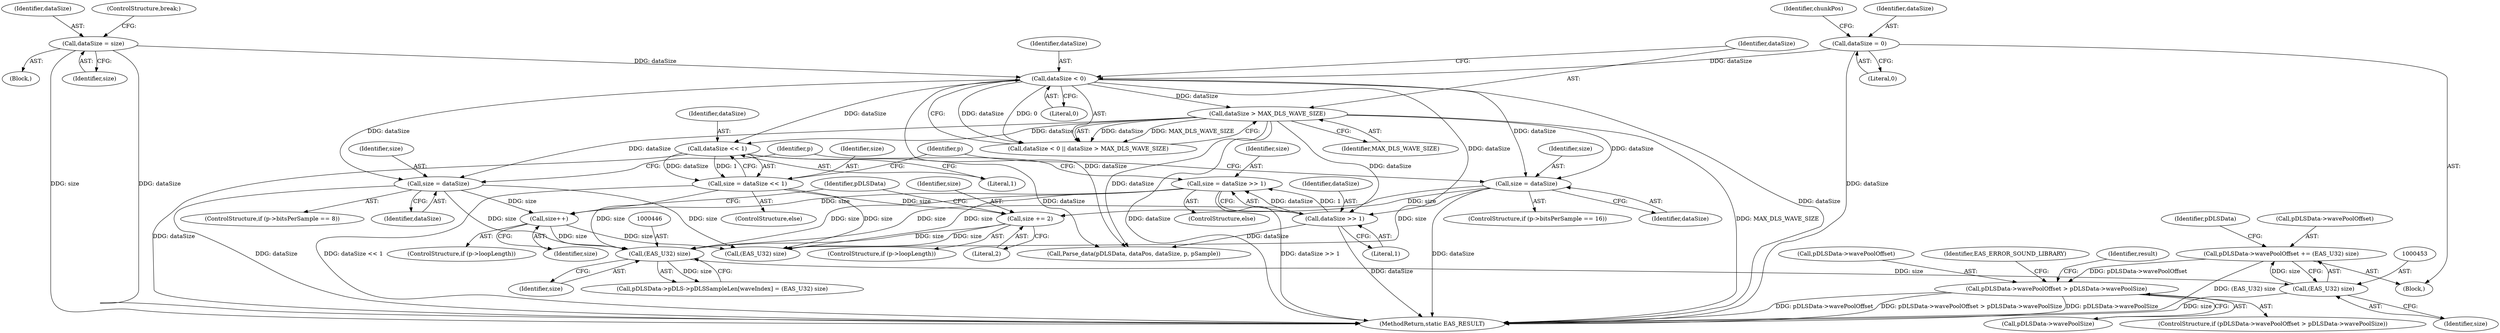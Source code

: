 digraph "0_Android_e999f077f6ef59d20282f1e04786816a31fb8be6@pointer" {
"1000448" [label="(Call,pDLSData->wavePoolOffset += (EAS_U32) size)"];
"1000452" [label="(Call,(EAS_U32) size)"];
"1000445" [label="(Call,(EAS_U32) size)"];
"1000364" [label="(Call,size = dataSize >> 1)"];
"1000366" [label="(Call,dataSize >> 1)"];
"1000257" [label="(Call,dataSize < 0)"];
"1000249" [label="(Call,dataSize = size)"];
"1000146" [label="(Call,dataSize = 0)"];
"1000260" [label="(Call,dataSize > MAX_DLS_WAVE_SIZE)"];
"1000396" [label="(Call,size += 2)"];
"1000383" [label="(Call,size = dataSize)"];
"1000387" [label="(Call,size = dataSize << 1)"];
"1000389" [label="(Call,dataSize << 1)"];
"1000360" [label="(Call,size = dataSize)"];
"1000373" [label="(Call,size++)"];
"1000456" [label="(Call,pDLSData->wavePoolOffset > pDLSData->wavePoolSize)"];
"1000368" [label="(Literal,1)"];
"1000250" [label="(Identifier,dataSize)"];
"1000373" [label="(Call,size++)"];
"1000396" [label="(Call,size += 2)"];
"1000251" [label="(Identifier,size)"];
"1000385" [label="(Identifier,dataSize)"];
"1000449" [label="(Call,pDLSData->wavePoolOffset)"];
"1000460" [label="(Call,pDLSData->wavePoolSize)"];
"1000369" [label="(ControlStructure,if (p->loopLength))"];
"1000153" [label="(Identifier,chunkPos)"];
"1000392" [label="(ControlStructure,if (p->loopLength))"];
"1000398" [label="(Literal,2)"];
"1000364" [label="(Call,size = dataSize >> 1)"];
"1000147" [label="(Identifier,dataSize)"];
"1000252" [label="(ControlStructure,break;)"];
"1000391" [label="(Literal,1)"];
"1000361" [label="(Identifier,size)"];
"1000258" [label="(Identifier,dataSize)"];
"1000261" [label="(Identifier,dataSize)"];
"1000402" [label="(Identifier,pDLSData)"];
"1000374" [label="(Identifier,size)"];
"1000228" [label="(Block,)"];
"1000466" [label="(Identifier,EAS_ERROR_SOUND_LIBRARY)"];
"1000470" [label="(Identifier,result)"];
"1000256" [label="(Call,dataSize < 0 || dataSize > MAX_DLS_WAVE_SIZE)"];
"1000482" [label="(MethodReturn,static EAS_RESULT)"];
"1000458" [label="(Identifier,pDLSData)"];
"1000447" [label="(Identifier,size)"];
"1000454" [label="(Identifier,size)"];
"1000257" [label="(Call,dataSize < 0)"];
"1000437" [label="(Call,pDLSData->pDLS->pDLSSampleLen[waveIndex] = (EAS_U32) size)"];
"1000127" [label="(Block,)"];
"1000354" [label="(ControlStructure,if (p->bitsPerSample == 8))"];
"1000362" [label="(Identifier,dataSize)"];
"1000388" [label="(Identifier,size)"];
"1000260" [label="(Call,dataSize > MAX_DLS_WAVE_SIZE)"];
"1000360" [label="(Call,size = dataSize)"];
"1000363" [label="(ControlStructure,else)"];
"1000383" [label="(Call,size = dataSize)"];
"1000456" [label="(Call,pDLSData->wavePoolOffset > pDLSData->wavePoolSize)"];
"1000386" [label="(ControlStructure,else)"];
"1000457" [label="(Call,pDLSData->wavePoolOffset)"];
"1000249" [label="(Call,dataSize = size)"];
"1000365" [label="(Identifier,size)"];
"1000367" [label="(Identifier,dataSize)"];
"1000371" [label="(Identifier,p)"];
"1000377" [label="(ControlStructure,if (p->bitsPerSample == 16))"];
"1000389" [label="(Call,dataSize << 1)"];
"1000452" [label="(Call,(EAS_U32) size)"];
"1000397" [label="(Identifier,size)"];
"1000390" [label="(Identifier,dataSize)"];
"1000262" [label="(Identifier,MAX_DLS_WAVE_SIZE)"];
"1000366" [label="(Call,dataSize >> 1)"];
"1000471" [label="(Call,Parse_data(pDLSData, dataPos, dataSize, p, pSample))"];
"1000146" [label="(Call,dataSize = 0)"];
"1000445" [label="(Call,(EAS_U32) size)"];
"1000448" [label="(Call,pDLSData->wavePoolOffset += (EAS_U32) size)"];
"1000410" [label="(Call,(EAS_U32) size)"];
"1000384" [label="(Identifier,size)"];
"1000148" [label="(Literal,0)"];
"1000259" [label="(Literal,0)"];
"1000455" [label="(ControlStructure,if (pDLSData->wavePoolOffset > pDLSData->wavePoolSize))"];
"1000387" [label="(Call,size = dataSize << 1)"];
"1000394" [label="(Identifier,p)"];
"1000448" -> "1000127"  [label="AST: "];
"1000448" -> "1000452"  [label="CFG: "];
"1000449" -> "1000448"  [label="AST: "];
"1000452" -> "1000448"  [label="AST: "];
"1000458" -> "1000448"  [label="CFG: "];
"1000448" -> "1000482"  [label="DDG: (EAS_U32) size"];
"1000452" -> "1000448"  [label="DDG: size"];
"1000448" -> "1000456"  [label="DDG: pDLSData->wavePoolOffset"];
"1000452" -> "1000454"  [label="CFG: "];
"1000453" -> "1000452"  [label="AST: "];
"1000454" -> "1000452"  [label="AST: "];
"1000452" -> "1000482"  [label="DDG: size"];
"1000445" -> "1000452"  [label="DDG: size"];
"1000445" -> "1000437"  [label="AST: "];
"1000445" -> "1000447"  [label="CFG: "];
"1000446" -> "1000445"  [label="AST: "];
"1000447" -> "1000445"  [label="AST: "];
"1000437" -> "1000445"  [label="CFG: "];
"1000445" -> "1000437"  [label="DDG: size"];
"1000364" -> "1000445"  [label="DDG: size"];
"1000396" -> "1000445"  [label="DDG: size"];
"1000360" -> "1000445"  [label="DDG: size"];
"1000383" -> "1000445"  [label="DDG: size"];
"1000387" -> "1000445"  [label="DDG: size"];
"1000373" -> "1000445"  [label="DDG: size"];
"1000364" -> "1000363"  [label="AST: "];
"1000364" -> "1000366"  [label="CFG: "];
"1000365" -> "1000364"  [label="AST: "];
"1000366" -> "1000364"  [label="AST: "];
"1000371" -> "1000364"  [label="CFG: "];
"1000364" -> "1000482"  [label="DDG: dataSize >> 1"];
"1000366" -> "1000364"  [label="DDG: dataSize"];
"1000366" -> "1000364"  [label="DDG: 1"];
"1000364" -> "1000373"  [label="DDG: size"];
"1000364" -> "1000410"  [label="DDG: size"];
"1000366" -> "1000368"  [label="CFG: "];
"1000367" -> "1000366"  [label="AST: "];
"1000368" -> "1000366"  [label="AST: "];
"1000366" -> "1000482"  [label="DDG: dataSize"];
"1000257" -> "1000366"  [label="DDG: dataSize"];
"1000260" -> "1000366"  [label="DDG: dataSize"];
"1000366" -> "1000471"  [label="DDG: dataSize"];
"1000257" -> "1000256"  [label="AST: "];
"1000257" -> "1000259"  [label="CFG: "];
"1000258" -> "1000257"  [label="AST: "];
"1000259" -> "1000257"  [label="AST: "];
"1000261" -> "1000257"  [label="CFG: "];
"1000256" -> "1000257"  [label="CFG: "];
"1000257" -> "1000482"  [label="DDG: dataSize"];
"1000257" -> "1000256"  [label="DDG: dataSize"];
"1000257" -> "1000256"  [label="DDG: 0"];
"1000249" -> "1000257"  [label="DDG: dataSize"];
"1000146" -> "1000257"  [label="DDG: dataSize"];
"1000257" -> "1000260"  [label="DDG: dataSize"];
"1000257" -> "1000360"  [label="DDG: dataSize"];
"1000257" -> "1000383"  [label="DDG: dataSize"];
"1000257" -> "1000389"  [label="DDG: dataSize"];
"1000257" -> "1000471"  [label="DDG: dataSize"];
"1000249" -> "1000228"  [label="AST: "];
"1000249" -> "1000251"  [label="CFG: "];
"1000250" -> "1000249"  [label="AST: "];
"1000251" -> "1000249"  [label="AST: "];
"1000252" -> "1000249"  [label="CFG: "];
"1000249" -> "1000482"  [label="DDG: size"];
"1000249" -> "1000482"  [label="DDG: dataSize"];
"1000146" -> "1000127"  [label="AST: "];
"1000146" -> "1000148"  [label="CFG: "];
"1000147" -> "1000146"  [label="AST: "];
"1000148" -> "1000146"  [label="AST: "];
"1000153" -> "1000146"  [label="CFG: "];
"1000146" -> "1000482"  [label="DDG: dataSize"];
"1000260" -> "1000256"  [label="AST: "];
"1000260" -> "1000262"  [label="CFG: "];
"1000261" -> "1000260"  [label="AST: "];
"1000262" -> "1000260"  [label="AST: "];
"1000256" -> "1000260"  [label="CFG: "];
"1000260" -> "1000482"  [label="DDG: MAX_DLS_WAVE_SIZE"];
"1000260" -> "1000482"  [label="DDG: dataSize"];
"1000260" -> "1000256"  [label="DDG: dataSize"];
"1000260" -> "1000256"  [label="DDG: MAX_DLS_WAVE_SIZE"];
"1000260" -> "1000360"  [label="DDG: dataSize"];
"1000260" -> "1000383"  [label="DDG: dataSize"];
"1000260" -> "1000389"  [label="DDG: dataSize"];
"1000260" -> "1000471"  [label="DDG: dataSize"];
"1000396" -> "1000392"  [label="AST: "];
"1000396" -> "1000398"  [label="CFG: "];
"1000397" -> "1000396"  [label="AST: "];
"1000398" -> "1000396"  [label="AST: "];
"1000402" -> "1000396"  [label="CFG: "];
"1000383" -> "1000396"  [label="DDG: size"];
"1000387" -> "1000396"  [label="DDG: size"];
"1000396" -> "1000410"  [label="DDG: size"];
"1000383" -> "1000377"  [label="AST: "];
"1000383" -> "1000385"  [label="CFG: "];
"1000384" -> "1000383"  [label="AST: "];
"1000385" -> "1000383"  [label="AST: "];
"1000394" -> "1000383"  [label="CFG: "];
"1000383" -> "1000482"  [label="DDG: dataSize"];
"1000383" -> "1000410"  [label="DDG: size"];
"1000387" -> "1000386"  [label="AST: "];
"1000387" -> "1000389"  [label="CFG: "];
"1000388" -> "1000387"  [label="AST: "];
"1000389" -> "1000387"  [label="AST: "];
"1000394" -> "1000387"  [label="CFG: "];
"1000387" -> "1000482"  [label="DDG: dataSize << 1"];
"1000389" -> "1000387"  [label="DDG: dataSize"];
"1000389" -> "1000387"  [label="DDG: 1"];
"1000387" -> "1000410"  [label="DDG: size"];
"1000389" -> "1000391"  [label="CFG: "];
"1000390" -> "1000389"  [label="AST: "];
"1000391" -> "1000389"  [label="AST: "];
"1000389" -> "1000482"  [label="DDG: dataSize"];
"1000389" -> "1000471"  [label="DDG: dataSize"];
"1000360" -> "1000354"  [label="AST: "];
"1000360" -> "1000362"  [label="CFG: "];
"1000361" -> "1000360"  [label="AST: "];
"1000362" -> "1000360"  [label="AST: "];
"1000371" -> "1000360"  [label="CFG: "];
"1000360" -> "1000482"  [label="DDG: dataSize"];
"1000360" -> "1000373"  [label="DDG: size"];
"1000360" -> "1000410"  [label="DDG: size"];
"1000373" -> "1000369"  [label="AST: "];
"1000373" -> "1000374"  [label="CFG: "];
"1000374" -> "1000373"  [label="AST: "];
"1000402" -> "1000373"  [label="CFG: "];
"1000373" -> "1000410"  [label="DDG: size"];
"1000456" -> "1000455"  [label="AST: "];
"1000456" -> "1000460"  [label="CFG: "];
"1000457" -> "1000456"  [label="AST: "];
"1000460" -> "1000456"  [label="AST: "];
"1000466" -> "1000456"  [label="CFG: "];
"1000470" -> "1000456"  [label="CFG: "];
"1000456" -> "1000482"  [label="DDG: pDLSData->wavePoolSize"];
"1000456" -> "1000482"  [label="DDG: pDLSData->wavePoolOffset"];
"1000456" -> "1000482"  [label="DDG: pDLSData->wavePoolOffset > pDLSData->wavePoolSize"];
}
